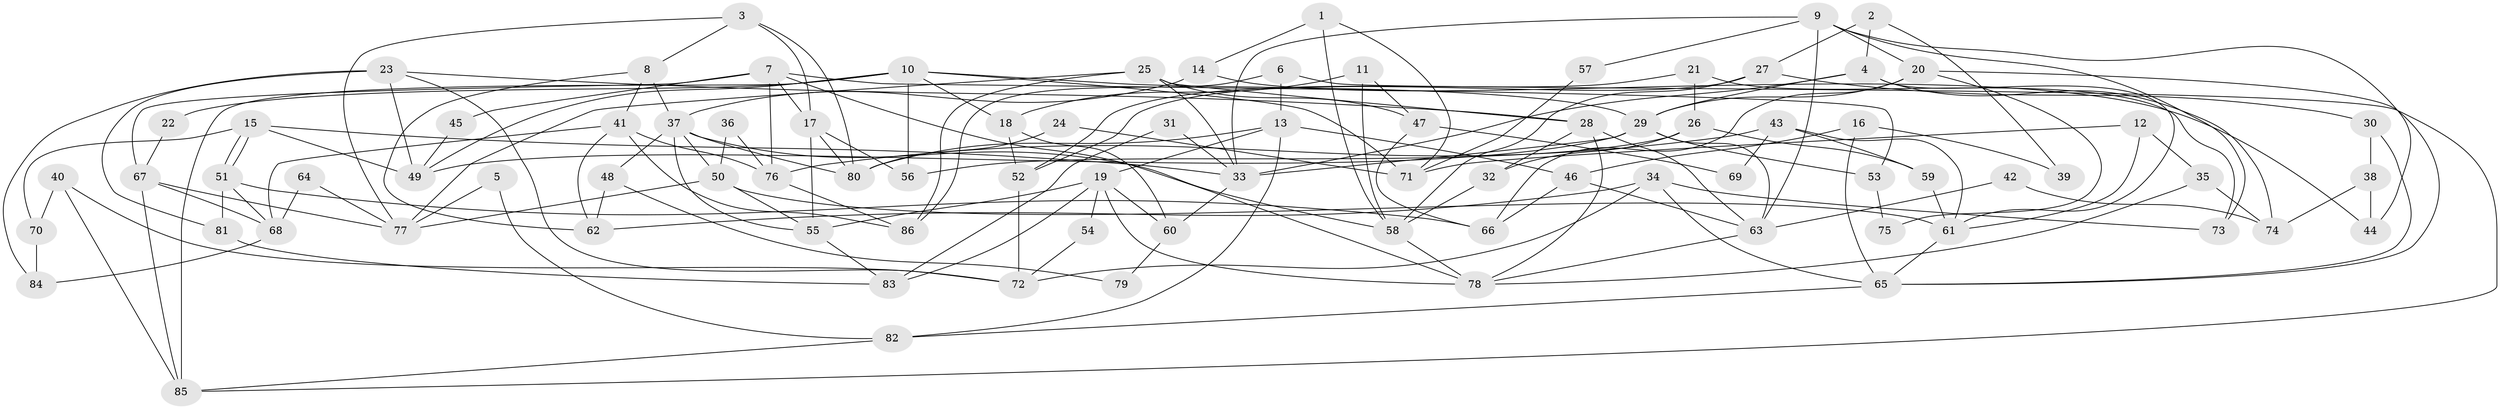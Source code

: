 // coarse degree distribution, {7: 0.06666666666666667, 3: 0.18333333333333332, 4: 0.13333333333333333, 6: 0.11666666666666667, 8: 0.06666666666666667, 13: 0.016666666666666666, 9: 0.03333333333333333, 5: 0.23333333333333334, 2: 0.15}
// Generated by graph-tools (version 1.1) at 2025/18/03/04/25 18:18:52]
// undirected, 86 vertices, 172 edges
graph export_dot {
graph [start="1"]
  node [color=gray90,style=filled];
  1;
  2;
  3;
  4;
  5;
  6;
  7;
  8;
  9;
  10;
  11;
  12;
  13;
  14;
  15;
  16;
  17;
  18;
  19;
  20;
  21;
  22;
  23;
  24;
  25;
  26;
  27;
  28;
  29;
  30;
  31;
  32;
  33;
  34;
  35;
  36;
  37;
  38;
  39;
  40;
  41;
  42;
  43;
  44;
  45;
  46;
  47;
  48;
  49;
  50;
  51;
  52;
  53;
  54;
  55;
  56;
  57;
  58;
  59;
  60;
  61;
  62;
  63;
  64;
  65;
  66;
  67;
  68;
  69;
  70;
  71;
  72;
  73;
  74;
  75;
  76;
  77;
  78;
  79;
  80;
  81;
  82;
  83;
  84;
  85;
  86;
  1 -- 71;
  1 -- 58;
  1 -- 14;
  2 -- 27;
  2 -- 4;
  2 -- 39;
  3 -- 80;
  3 -- 8;
  3 -- 17;
  3 -- 77;
  4 -- 33;
  4 -- 29;
  4 -- 61;
  4 -- 74;
  5 -- 82;
  5 -- 77;
  6 -- 13;
  6 -- 85;
  6 -- 86;
  7 -- 78;
  7 -- 76;
  7 -- 17;
  7 -- 45;
  7 -- 53;
  7 -- 67;
  8 -- 62;
  8 -- 37;
  8 -- 41;
  9 -- 33;
  9 -- 63;
  9 -- 20;
  9 -- 44;
  9 -- 57;
  9 -- 73;
  10 -- 18;
  10 -- 29;
  10 -- 22;
  10 -- 49;
  10 -- 56;
  10 -- 71;
  10 -- 85;
  11 -- 47;
  11 -- 18;
  11 -- 58;
  12 -- 61;
  12 -- 35;
  12 -- 71;
  13 -- 82;
  13 -- 19;
  13 -- 46;
  13 -- 80;
  14 -- 37;
  14 -- 44;
  15 -- 49;
  15 -- 51;
  15 -- 51;
  15 -- 33;
  15 -- 70;
  16 -- 46;
  16 -- 65;
  16 -- 39;
  17 -- 55;
  17 -- 56;
  17 -- 80;
  18 -- 60;
  18 -- 52;
  19 -- 55;
  19 -- 83;
  19 -- 54;
  19 -- 60;
  19 -- 78;
  20 -- 66;
  20 -- 29;
  20 -- 65;
  20 -- 75;
  21 -- 73;
  21 -- 26;
  21 -- 52;
  22 -- 67;
  23 -- 28;
  23 -- 49;
  23 -- 72;
  23 -- 81;
  23 -- 84;
  24 -- 80;
  24 -- 71;
  25 -- 28;
  25 -- 86;
  25 -- 33;
  25 -- 47;
  25 -- 77;
  26 -- 56;
  26 -- 32;
  26 -- 59;
  27 -- 52;
  27 -- 58;
  27 -- 30;
  28 -- 78;
  28 -- 63;
  28 -- 32;
  29 -- 33;
  29 -- 49;
  29 -- 53;
  29 -- 63;
  30 -- 65;
  30 -- 38;
  31 -- 83;
  31 -- 33;
  32 -- 58;
  33 -- 60;
  34 -- 65;
  34 -- 72;
  34 -- 62;
  34 -- 73;
  35 -- 74;
  35 -- 78;
  36 -- 50;
  36 -- 76;
  37 -- 55;
  37 -- 80;
  37 -- 48;
  37 -- 50;
  37 -- 58;
  38 -- 44;
  38 -- 74;
  40 -- 85;
  40 -- 70;
  40 -- 72;
  41 -- 76;
  41 -- 62;
  41 -- 68;
  41 -- 86;
  42 -- 74;
  42 -- 63;
  43 -- 59;
  43 -- 61;
  43 -- 69;
  43 -- 76;
  45 -- 49;
  46 -- 63;
  46 -- 66;
  47 -- 66;
  47 -- 69;
  48 -- 62;
  48 -- 79;
  50 -- 77;
  50 -- 55;
  50 -- 61;
  51 -- 68;
  51 -- 66;
  51 -- 81;
  52 -- 72;
  53 -- 75;
  54 -- 72;
  55 -- 83;
  57 -- 71;
  58 -- 78;
  59 -- 61;
  60 -- 79;
  61 -- 65;
  63 -- 78;
  64 -- 68;
  64 -- 77;
  65 -- 82;
  67 -- 77;
  67 -- 68;
  67 -- 85;
  68 -- 84;
  70 -- 84;
  76 -- 86;
  81 -- 83;
  82 -- 85;
}
